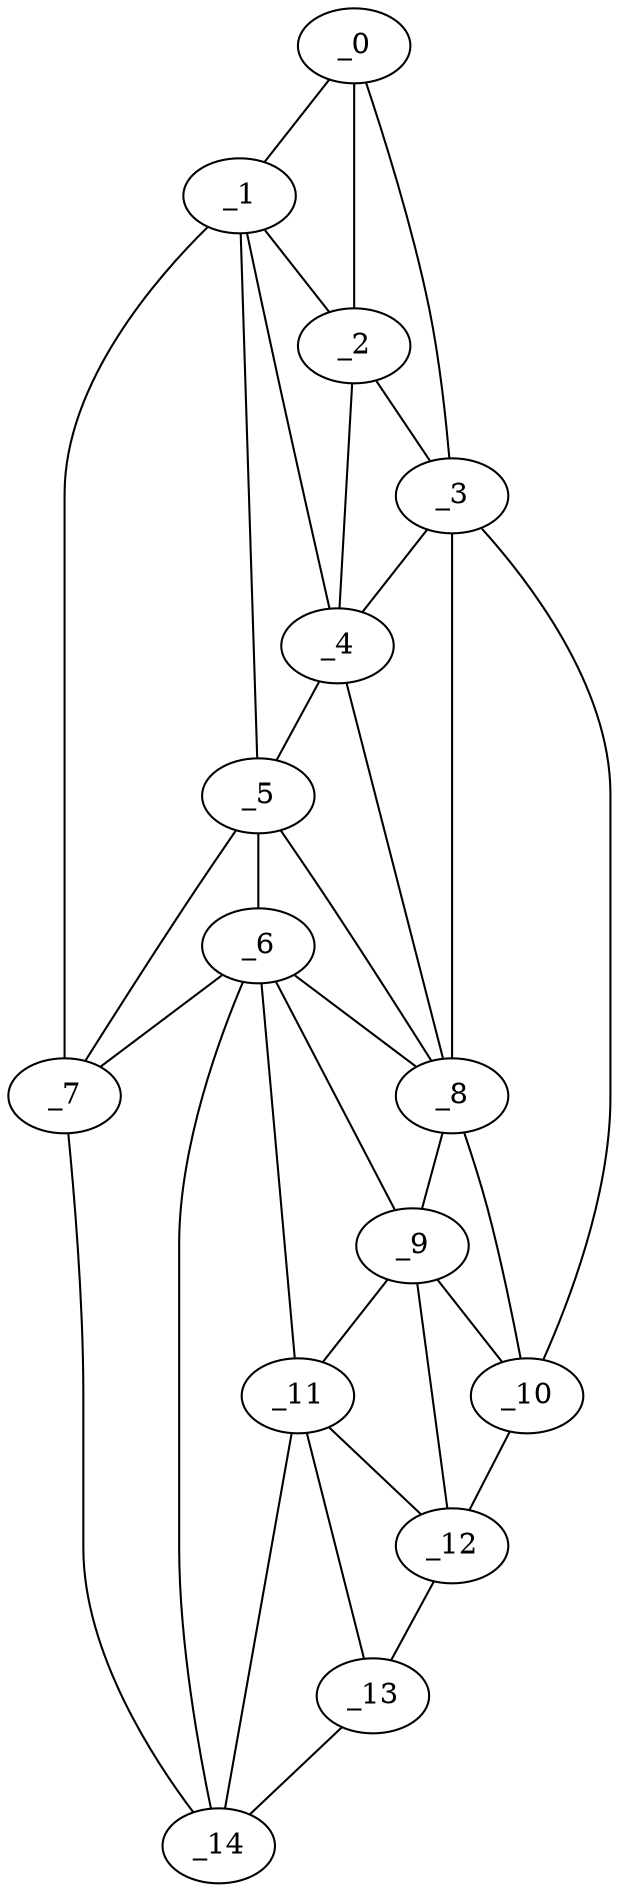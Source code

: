 graph "obj40__345.gxl" {
	_0	 [x=5,
		y=57];
	_1	 [x=8,
		y=82];
	_0 -- _1	 [valence=1];
	_2	 [x=14,
		y=52];
	_0 -- _2	 [valence=2];
	_3	 [x=20,
		y=45];
	_0 -- _3	 [valence=1];
	_1 -- _2	 [valence=2];
	_4	 [x=27,
		y=54];
	_1 -- _4	 [valence=1];
	_5	 [x=45,
		y=70];
	_1 -- _5	 [valence=2];
	_7	 [x=83,
		y=91];
	_1 -- _7	 [valence=1];
	_2 -- _3	 [valence=2];
	_2 -- _4	 [valence=2];
	_3 -- _4	 [valence=2];
	_8	 [x=85,
		y=56];
	_3 -- _8	 [valence=2];
	_10	 [x=102,
		y=35];
	_3 -- _10	 [valence=1];
	_4 -- _5	 [valence=2];
	_4 -- _8	 [valence=2];
	_6	 [x=82,
		y=75];
	_5 -- _6	 [valence=1];
	_5 -- _7	 [valence=2];
	_5 -- _8	 [valence=2];
	_6 -- _7	 [valence=2];
	_6 -- _8	 [valence=2];
	_9	 [x=94,
		y=52];
	_6 -- _9	 [valence=1];
	_11	 [x=120,
		y=64];
	_6 -- _11	 [valence=2];
	_14	 [x=125,
		y=78];
	_6 -- _14	 [valence=2];
	_7 -- _14	 [valence=1];
	_8 -- _9	 [valence=1];
	_8 -- _10	 [valence=1];
	_9 -- _10	 [valence=1];
	_9 -- _11	 [valence=2];
	_12	 [x=125,
		y=50];
	_9 -- _12	 [valence=2];
	_10 -- _12	 [valence=1];
	_11 -- _12	 [valence=2];
	_13	 [x=125,
		y=73];
	_11 -- _13	 [valence=2];
	_11 -- _14	 [valence=1];
	_12 -- _13	 [valence=1];
	_13 -- _14	 [valence=1];
}
